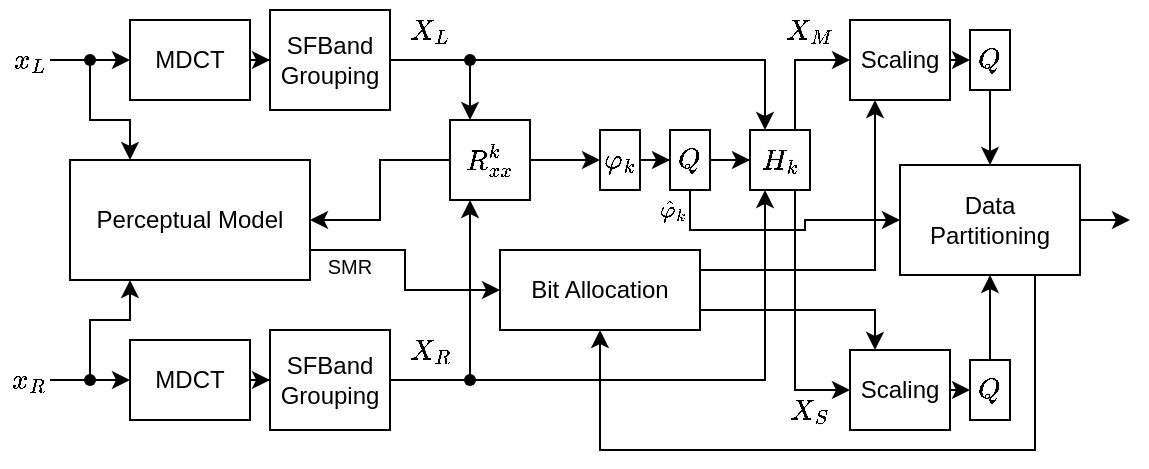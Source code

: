 <mxfile version="26.1.0">
  <diagram name="Page-1" id="2YBvvXClWsGukQMizWep">
    <mxGraphModel dx="1221" dy="692" grid="1" gridSize="10" guides="1" tooltips="1" connect="1" arrows="1" fold="1" page="1" pageScale="1" pageWidth="850" pageHeight="1100" math="1" shadow="0">
      <root>
        <mxCell id="0" />
        <mxCell id="1" parent="0" />
        <mxCell id="3km9dsXEY4e5crO_H5-b-27" style="edgeStyle=orthogonalEdgeStyle;rounded=0;orthogonalLoop=1;jettySize=auto;html=1;exitX=1;exitY=0.75;exitDx=0;exitDy=0;entryX=0;entryY=0.5;entryDx=0;entryDy=0;" parent="1" source="3km9dsXEY4e5crO_H5-b-1" target="3km9dsXEY4e5crO_H5-b-26" edge="1">
          <mxGeometry relative="1" as="geometry" />
        </mxCell>
        <mxCell id="3km9dsXEY4e5crO_H5-b-1" value="Perceptual Model" style="rounded=0;whiteSpace=wrap;html=1;" parent="1" vertex="1">
          <mxGeometry x="160" y="290" width="120" height="60" as="geometry" />
        </mxCell>
        <mxCell id="3km9dsXEY4e5crO_H5-b-23" value="" style="edgeStyle=orthogonalEdgeStyle;rounded=0;orthogonalLoop=1;jettySize=auto;html=1;endArrow=classic;endFill=1;entryX=0;entryY=0.5;entryDx=0;entryDy=0;" parent="1" source="3km9dsXEY4e5crO_H5-b-2" target="3km9dsXEY4e5crO_H5-b-24" edge="1">
          <mxGeometry relative="1" as="geometry">
            <mxPoint x="340" y="400" as="targetPoint" />
          </mxGeometry>
        </mxCell>
        <mxCell id="3km9dsXEY4e5crO_H5-b-2" value="MDCT" style="whiteSpace=wrap;html=1;rotation=0;" parent="1" vertex="1">
          <mxGeometry x="190" y="380" width="60" height="40" as="geometry" />
        </mxCell>
        <mxCell id="3km9dsXEY4e5crO_H5-b-22" value="" style="edgeStyle=orthogonalEdgeStyle;rounded=0;orthogonalLoop=1;jettySize=auto;html=1;" parent="1" source="3km9dsXEY4e5crO_H5-b-4" target="3km9dsXEY4e5crO_H5-b-19" edge="1">
          <mxGeometry relative="1" as="geometry" />
        </mxCell>
        <mxCell id="3km9dsXEY4e5crO_H5-b-4" value="MDCT" style="whiteSpace=wrap;html=1;rotation=0;" parent="1" vertex="1">
          <mxGeometry x="190" y="220" width="60" height="40" as="geometry" />
        </mxCell>
        <mxCell id="3km9dsXEY4e5crO_H5-b-5" value="&lt;div&gt;`x_L`&lt;/div&gt;" style="text;html=1;align=center;verticalAlign=middle;whiteSpace=wrap;rounded=0;" parent="1" vertex="1">
          <mxGeometry x="130" y="225" width="20" height="30" as="geometry" />
        </mxCell>
        <mxCell id="3km9dsXEY4e5crO_H5-b-6" value="" style="endArrow=classic;html=1;rounded=0;exitDx=0;exitDy=0;entryX=0;entryY=0.5;entryDx=0;entryDy=0;" parent="1" source="3km9dsXEY4e5crO_H5-b-9" target="3km9dsXEY4e5crO_H5-b-4" edge="1">
          <mxGeometry width="50" height="50" relative="1" as="geometry">
            <mxPoint x="400" y="400" as="sourcePoint" />
            <mxPoint x="450" y="350" as="targetPoint" />
          </mxGeometry>
        </mxCell>
        <mxCell id="3km9dsXEY4e5crO_H5-b-10" value="" style="endArrow=none;html=1;rounded=0;exitX=1;exitY=0.5;exitDx=0;exitDy=0;entryDx=0;entryDy=0;startFill=0;strokeColor=default;" parent="1" source="3km9dsXEY4e5crO_H5-b-5" target="3km9dsXEY4e5crO_H5-b-9" edge="1">
          <mxGeometry width="50" height="50" relative="1" as="geometry">
            <mxPoint x="150" y="240" as="sourcePoint" />
            <mxPoint x="200" y="240" as="targetPoint" />
          </mxGeometry>
        </mxCell>
        <mxCell id="3km9dsXEY4e5crO_H5-b-11" value="" style="edgeStyle=orthogonalEdgeStyle;rounded=0;orthogonalLoop=1;jettySize=auto;html=1;entryX=0.25;entryY=0;entryDx=0;entryDy=0;" parent="1" source="3km9dsXEY4e5crO_H5-b-9" target="3km9dsXEY4e5crO_H5-b-1" edge="1">
          <mxGeometry relative="1" as="geometry" />
        </mxCell>
        <mxCell id="3km9dsXEY4e5crO_H5-b-9" value="" style="shape=waypoint;sketch=0;fillStyle=solid;size=6;pointerEvents=1;points=[];fillColor=none;resizable=0;rotatable=0;perimeter=centerPerimeter;snapToPoint=1;" parent="1" vertex="1">
          <mxGeometry x="160" y="230" width="20" height="20" as="geometry" />
        </mxCell>
        <mxCell id="3km9dsXEY4e5crO_H5-b-14" value="&lt;div&gt;`x_R`&lt;/div&gt;" style="text;html=1;align=center;verticalAlign=middle;whiteSpace=wrap;rounded=0;" parent="1" vertex="1">
          <mxGeometry x="130" y="385" width="20" height="30" as="geometry" />
        </mxCell>
        <mxCell id="3km9dsXEY4e5crO_H5-b-15" value="" style="endArrow=classic;html=1;rounded=0;exitDx=0;exitDy=0;" parent="1" source="3km9dsXEY4e5crO_H5-b-16" edge="1">
          <mxGeometry width="50" height="50" relative="1" as="geometry">
            <mxPoint x="160" y="400" as="sourcePoint" />
            <mxPoint x="190" y="400" as="targetPoint" />
          </mxGeometry>
        </mxCell>
        <mxCell id="3km9dsXEY4e5crO_H5-b-17" value="" style="endArrow=none;html=1;rounded=0;exitX=1;exitY=0.5;exitDx=0;exitDy=0;strokeColor=default;startFill=0;" parent="1" source="3km9dsXEY4e5crO_H5-b-14" target="3km9dsXEY4e5crO_H5-b-16" edge="1">
          <mxGeometry width="50" height="50" relative="1" as="geometry">
            <mxPoint x="150" y="400" as="sourcePoint" />
            <mxPoint x="200" y="400" as="targetPoint" />
          </mxGeometry>
        </mxCell>
        <mxCell id="3km9dsXEY4e5crO_H5-b-18" value="" style="edgeStyle=orthogonalEdgeStyle;rounded=0;orthogonalLoop=1;jettySize=auto;html=1;entryX=0.25;entryY=1;entryDx=0;entryDy=0;" parent="1" source="3km9dsXEY4e5crO_H5-b-16" target="3km9dsXEY4e5crO_H5-b-1" edge="1">
          <mxGeometry relative="1" as="geometry" />
        </mxCell>
        <mxCell id="3km9dsXEY4e5crO_H5-b-16" value="" style="shape=waypoint;sketch=0;fillStyle=solid;size=6;pointerEvents=1;points=[];fillColor=none;resizable=0;rotatable=0;perimeter=centerPerimeter;snapToPoint=1;strokeColor=default;" parent="1" vertex="1">
          <mxGeometry x="160" y="390" width="20" height="20" as="geometry" />
        </mxCell>
        <mxCell id="3km9dsXEY4e5crO_H5-b-40" style="edgeStyle=orthogonalEdgeStyle;rounded=0;orthogonalLoop=1;jettySize=auto;html=1;exitDx=0;exitDy=0;entryX=0.25;entryY=0;entryDx=0;entryDy=0;" parent="1" source="3km9dsXEY4e5crO_H5-b-45" target="3km9dsXEY4e5crO_H5-b-37" edge="1">
          <mxGeometry relative="1" as="geometry" />
        </mxCell>
        <mxCell id="3km9dsXEY4e5crO_H5-b-19" value="SFBand Grouping" style="whiteSpace=wrap;html=1;rotation=0;" parent="1" vertex="1">
          <mxGeometry x="260" y="215" width="60" height="50" as="geometry" />
        </mxCell>
        <mxCell id="3km9dsXEY4e5crO_H5-b-39" style="edgeStyle=orthogonalEdgeStyle;rounded=0;orthogonalLoop=1;jettySize=auto;html=1;entryX=0.25;entryY=1;entryDx=0;entryDy=0;" parent="1" source="3km9dsXEY4e5crO_H5-b-41" target="3km9dsXEY4e5crO_H5-b-37" edge="1">
          <mxGeometry relative="1" as="geometry" />
        </mxCell>
        <mxCell id="3km9dsXEY4e5crO_H5-b-24" value="SFBand Grouping" style="whiteSpace=wrap;html=1;rotation=0;" parent="1" vertex="1">
          <mxGeometry x="260" y="375" width="60" height="50" as="geometry" />
        </mxCell>
        <mxCell id="3km9dsXEY4e5crO_H5-b-71" style="edgeStyle=orthogonalEdgeStyle;rounded=0;orthogonalLoop=1;jettySize=auto;html=1;exitX=1;exitY=0.25;exitDx=0;exitDy=0;entryX=0.25;entryY=1;entryDx=0;entryDy=0;" parent="1" source="3km9dsXEY4e5crO_H5-b-26" target="3km9dsXEY4e5crO_H5-b-47" edge="1">
          <mxGeometry relative="1" as="geometry" />
        </mxCell>
        <mxCell id="3km9dsXEY4e5crO_H5-b-72" style="edgeStyle=orthogonalEdgeStyle;rounded=0;orthogonalLoop=1;jettySize=auto;html=1;exitX=1;exitY=0.75;exitDx=0;exitDy=0;entryX=0.25;entryY=0;entryDx=0;entryDy=0;" parent="1" source="3km9dsXEY4e5crO_H5-b-26" target="3km9dsXEY4e5crO_H5-b-48" edge="1">
          <mxGeometry relative="1" as="geometry" />
        </mxCell>
        <mxCell id="3km9dsXEY4e5crO_H5-b-26" value="Bit Allocation" style="whiteSpace=wrap;html=1;" parent="1" vertex="1">
          <mxGeometry x="375" y="335" width="100" height="40" as="geometry" />
        </mxCell>
        <mxCell id="3km9dsXEY4e5crO_H5-b-30" style="edgeStyle=orthogonalEdgeStyle;rounded=0;orthogonalLoop=1;jettySize=auto;html=1;entryX=1;entryY=0.5;entryDx=0;entryDy=0;" parent="1" source="3km9dsXEY4e5crO_H5-b-28" target="3km9dsXEY4e5crO_H5-b-1" edge="1">
          <mxGeometry relative="1" as="geometry" />
        </mxCell>
        <mxCell id="3km9dsXEY4e5crO_H5-b-33" value="" style="edgeStyle=orthogonalEdgeStyle;rounded=0;orthogonalLoop=1;jettySize=auto;html=1;" parent="1" source="3km9dsXEY4e5crO_H5-b-28" target="3km9dsXEY4e5crO_H5-b-32" edge="1">
          <mxGeometry relative="1" as="geometry" />
        </mxCell>
        <mxCell id="3km9dsXEY4e5crO_H5-b-28" value="&lt;div&gt;$$R_{xx}^k$$&lt;/div&gt;" style="whiteSpace=wrap;html=1;" parent="1" vertex="1">
          <mxGeometry x="350" y="270" width="40" height="40" as="geometry" />
        </mxCell>
        <mxCell id="3km9dsXEY4e5crO_H5-b-35" value="" style="edgeStyle=orthogonalEdgeStyle;rounded=0;orthogonalLoop=1;jettySize=auto;html=1;" parent="1" source="3km9dsXEY4e5crO_H5-b-32" target="3km9dsXEY4e5crO_H5-b-34" edge="1">
          <mxGeometry relative="1" as="geometry" />
        </mxCell>
        <mxCell id="3km9dsXEY4e5crO_H5-b-32" value="$$\varphi_k$$" style="whiteSpace=wrap;html=1;" parent="1" vertex="1">
          <mxGeometry x="425" y="275" width="20" height="30" as="geometry" />
        </mxCell>
        <mxCell id="3km9dsXEY4e5crO_H5-b-38" style="edgeStyle=orthogonalEdgeStyle;rounded=0;orthogonalLoop=1;jettySize=auto;html=1;" parent="1" source="3km9dsXEY4e5crO_H5-b-34" target="3km9dsXEY4e5crO_H5-b-37" edge="1">
          <mxGeometry relative="1" as="geometry" />
        </mxCell>
        <mxCell id="3km9dsXEY4e5crO_H5-b-70" style="edgeStyle=orthogonalEdgeStyle;rounded=0;orthogonalLoop=1;jettySize=auto;html=1;exitX=0.5;exitY=1;exitDx=0;exitDy=0;entryX=0;entryY=0.5;entryDx=0;entryDy=0;" parent="1" source="3km9dsXEY4e5crO_H5-b-34" target="3km9dsXEY4e5crO_H5-b-62" edge="1">
          <mxGeometry relative="1" as="geometry" />
        </mxCell>
        <mxCell id="3km9dsXEY4e5crO_H5-b-34" value="$$Q$$" style="whiteSpace=wrap;html=1;" parent="1" vertex="1">
          <mxGeometry x="460" y="275" width="20" height="30" as="geometry" />
        </mxCell>
        <mxCell id="3km9dsXEY4e5crO_H5-b-49" style="edgeStyle=orthogonalEdgeStyle;rounded=0;orthogonalLoop=1;jettySize=auto;html=1;exitX=0.75;exitY=0;exitDx=0;exitDy=0;entryX=0;entryY=0.5;entryDx=0;entryDy=0;" parent="1" source="3km9dsXEY4e5crO_H5-b-37" target="3km9dsXEY4e5crO_H5-b-47" edge="1">
          <mxGeometry relative="1" as="geometry">
            <Array as="points">
              <mxPoint x="523" y="240" />
            </Array>
          </mxGeometry>
        </mxCell>
        <mxCell id="3km9dsXEY4e5crO_H5-b-135" style="edgeStyle=orthogonalEdgeStyle;rounded=0;orthogonalLoop=1;jettySize=auto;html=1;exitX=0.75;exitY=1;exitDx=0;exitDy=0;entryX=0;entryY=0.5;entryDx=0;entryDy=0;" parent="1" source="3km9dsXEY4e5crO_H5-b-37" target="3km9dsXEY4e5crO_H5-b-48" edge="1">
          <mxGeometry relative="1" as="geometry" />
        </mxCell>
        <mxCell id="3km9dsXEY4e5crO_H5-b-37" value="$$H_k$$" style="whiteSpace=wrap;html=1;" parent="1" vertex="1">
          <mxGeometry x="500" y="275" width="30" height="30" as="geometry" />
        </mxCell>
        <mxCell id="3km9dsXEY4e5crO_H5-b-42" value="" style="edgeStyle=orthogonalEdgeStyle;rounded=0;orthogonalLoop=1;jettySize=auto;html=1;entryDx=0;entryDy=0;endArrow=none;startFill=0;" parent="1" source="3km9dsXEY4e5crO_H5-b-24" target="3km9dsXEY4e5crO_H5-b-41" edge="1">
          <mxGeometry relative="1" as="geometry">
            <mxPoint x="320" y="400" as="sourcePoint" />
            <mxPoint x="508" y="305" as="targetPoint" />
          </mxGeometry>
        </mxCell>
        <mxCell id="3km9dsXEY4e5crO_H5-b-43" style="edgeStyle=orthogonalEdgeStyle;rounded=0;orthogonalLoop=1;jettySize=auto;html=1;entryX=0.25;entryY=1;entryDx=0;entryDy=0;" parent="1" source="3km9dsXEY4e5crO_H5-b-41" target="3km9dsXEY4e5crO_H5-b-28" edge="1">
          <mxGeometry relative="1" as="geometry" />
        </mxCell>
        <mxCell id="3km9dsXEY4e5crO_H5-b-41" value="" style="shape=waypoint;sketch=0;fillStyle=solid;size=6;pointerEvents=1;points=[];fillColor=none;resizable=0;rotatable=0;perimeter=centerPerimeter;snapToPoint=1;" parent="1" vertex="1">
          <mxGeometry x="350" y="390" width="20" height="20" as="geometry" />
        </mxCell>
        <mxCell id="3km9dsXEY4e5crO_H5-b-44" value="" style="edgeStyle=orthogonalEdgeStyle;rounded=0;orthogonalLoop=1;jettySize=auto;html=1;exitX=1;exitY=0.5;exitDx=0;exitDy=0;entryDx=0;entryDy=0;endArrow=none;startFill=0;" parent="1" source="3km9dsXEY4e5crO_H5-b-19" target="3km9dsXEY4e5crO_H5-b-45" edge="1">
          <mxGeometry relative="1" as="geometry">
            <mxPoint x="320" y="240" as="sourcePoint" />
            <mxPoint x="508" y="275" as="targetPoint" />
          </mxGeometry>
        </mxCell>
        <mxCell id="3km9dsXEY4e5crO_H5-b-46" style="edgeStyle=orthogonalEdgeStyle;rounded=0;orthogonalLoop=1;jettySize=auto;html=1;entryX=0.25;entryY=0;entryDx=0;entryDy=0;" parent="1" source="3km9dsXEY4e5crO_H5-b-45" target="3km9dsXEY4e5crO_H5-b-28" edge="1">
          <mxGeometry relative="1" as="geometry" />
        </mxCell>
        <mxCell id="3km9dsXEY4e5crO_H5-b-45" value="" style="shape=waypoint;sketch=0;fillStyle=solid;size=6;pointerEvents=1;points=[];fillColor=none;resizable=0;rotatable=0;perimeter=centerPerimeter;snapToPoint=1;" parent="1" vertex="1">
          <mxGeometry x="350" y="230" width="20" height="20" as="geometry" />
        </mxCell>
        <mxCell id="3km9dsXEY4e5crO_H5-b-60" style="edgeStyle=orthogonalEdgeStyle;rounded=0;orthogonalLoop=1;jettySize=auto;html=1;exitX=1;exitY=0.5;exitDx=0;exitDy=0;entryX=0;entryY=0.5;entryDx=0;entryDy=0;" parent="1" source="3km9dsXEY4e5crO_H5-b-47" target="3km9dsXEY4e5crO_H5-b-59" edge="1">
          <mxGeometry relative="1" as="geometry" />
        </mxCell>
        <mxCell id="3km9dsXEY4e5crO_H5-b-47" value="Scaling" style="whiteSpace=wrap;html=1;rotation=0;" parent="1" vertex="1">
          <mxGeometry x="550" y="220" width="50" height="40" as="geometry" />
        </mxCell>
        <mxCell id="3km9dsXEY4e5crO_H5-b-61" style="edgeStyle=orthogonalEdgeStyle;rounded=0;orthogonalLoop=1;jettySize=auto;html=1;exitX=1;exitY=0.5;exitDx=0;exitDy=0;entryX=0;entryY=0.5;entryDx=0;entryDy=0;" parent="1" source="3km9dsXEY4e5crO_H5-b-48" target="3km9dsXEY4e5crO_H5-b-58" edge="1">
          <mxGeometry relative="1" as="geometry" />
        </mxCell>
        <mxCell id="3km9dsXEY4e5crO_H5-b-48" value="Scaling" style="whiteSpace=wrap;html=1;rotation=0;" parent="1" vertex="1">
          <mxGeometry x="550" y="385" width="50" height="40" as="geometry" />
        </mxCell>
        <mxCell id="3km9dsXEY4e5crO_H5-b-51" value="&lt;div&gt;`X_L`&lt;/div&gt;" style="text;html=1;align=center;verticalAlign=middle;whiteSpace=wrap;rounded=0;" parent="1" vertex="1">
          <mxGeometry x="330" y="210" width="20" height="30" as="geometry" />
        </mxCell>
        <mxCell id="3km9dsXEY4e5crO_H5-b-52" value="&lt;div&gt;`X_R`&lt;/div&gt;" style="text;html=1;align=center;verticalAlign=middle;whiteSpace=wrap;rounded=0;" parent="1" vertex="1">
          <mxGeometry x="330" y="370" width="20" height="30" as="geometry" />
        </mxCell>
        <mxCell id="3km9dsXEY4e5crO_H5-b-55" value="&lt;div&gt;`X_M`&lt;/div&gt;" style="text;html=1;align=center;verticalAlign=middle;whiteSpace=wrap;rounded=0;" parent="1" vertex="1">
          <mxGeometry x="520" y="210" width="20" height="30" as="geometry" />
        </mxCell>
        <mxCell id="3km9dsXEY4e5crO_H5-b-56" value="&lt;div&gt;`X_S`&lt;/div&gt;" style="text;html=1;align=center;verticalAlign=middle;whiteSpace=wrap;rounded=0;" parent="1" vertex="1">
          <mxGeometry x="520" y="400" width="20" height="30" as="geometry" />
        </mxCell>
        <mxCell id="3km9dsXEY4e5crO_H5-b-68" style="edgeStyle=orthogonalEdgeStyle;rounded=0;orthogonalLoop=1;jettySize=auto;html=1;" parent="1" source="3km9dsXEY4e5crO_H5-b-58" target="3km9dsXEY4e5crO_H5-b-62" edge="1">
          <mxGeometry relative="1" as="geometry">
            <mxPoint x="620" y="352.5" as="targetPoint" />
          </mxGeometry>
        </mxCell>
        <mxCell id="3km9dsXEY4e5crO_H5-b-58" value="$$Q$$" style="whiteSpace=wrap;html=1;" parent="1" vertex="1">
          <mxGeometry x="610" y="390" width="20" height="30" as="geometry" />
        </mxCell>
        <mxCell id="3km9dsXEY4e5crO_H5-b-69" style="edgeStyle=orthogonalEdgeStyle;rounded=0;orthogonalLoop=1;jettySize=auto;html=1;exitX=0.5;exitY=1;exitDx=0;exitDy=0;entryX=0.5;entryY=0;entryDx=0;entryDy=0;" parent="1" source="3km9dsXEY4e5crO_H5-b-59" target="3km9dsXEY4e5crO_H5-b-62" edge="1">
          <mxGeometry relative="1" as="geometry" />
        </mxCell>
        <mxCell id="3km9dsXEY4e5crO_H5-b-59" value="$$Q$$" style="whiteSpace=wrap;html=1;" parent="1" vertex="1">
          <mxGeometry x="610" y="225" width="20" height="30" as="geometry" />
        </mxCell>
        <mxCell id="3km9dsXEY4e5crO_H5-b-73" style="edgeStyle=orthogonalEdgeStyle;rounded=0;orthogonalLoop=1;jettySize=auto;html=1;exitX=0.75;exitY=1;exitDx=0;exitDy=0;entryX=0.5;entryY=1;entryDx=0;entryDy=0;" parent="1" source="3km9dsXEY4e5crO_H5-b-62" target="3km9dsXEY4e5crO_H5-b-26" edge="1">
          <mxGeometry relative="1" as="geometry">
            <mxPoint x="642.5" y="352.5" as="sourcePoint" />
            <Array as="points">
              <mxPoint x="643" y="435" />
              <mxPoint x="425" y="435" />
            </Array>
          </mxGeometry>
        </mxCell>
        <mxCell id="3km9dsXEY4e5crO_H5-b-74" style="edgeStyle=orthogonalEdgeStyle;rounded=0;orthogonalLoop=1;jettySize=auto;html=1;exitX=1;exitY=0.5;exitDx=0;exitDy=0;" parent="1" source="3km9dsXEY4e5crO_H5-b-62" edge="1">
          <mxGeometry relative="1" as="geometry">
            <mxPoint x="690" y="320" as="targetPoint" />
          </mxGeometry>
        </mxCell>
        <mxCell id="3km9dsXEY4e5crO_H5-b-62" value="Data Partitioning" style="whiteSpace=wrap;html=1;" parent="1" vertex="1">
          <mxGeometry x="575" y="292.5" width="90" height="55" as="geometry" />
        </mxCell>
        <mxCell id="3km9dsXEY4e5crO_H5-b-76" value="&lt;div&gt;$$\hat{\varphi}_k$$&lt;/div&gt;" style="text;html=1;align=center;verticalAlign=middle;whiteSpace=wrap;rounded=0;fontSize=10;" parent="1" vertex="1">
          <mxGeometry x="452" y="300" width="20" height="30" as="geometry" />
        </mxCell>
        <mxCell id="3km9dsXEY4e5crO_H5-b-77" value="SMR" style="text;html=1;align=center;verticalAlign=middle;whiteSpace=wrap;rounded=0;fontSize=10;" parent="1" vertex="1">
          <mxGeometry x="290" y="328" width="20" height="30" as="geometry" />
        </mxCell>
      </root>
    </mxGraphModel>
  </diagram>
</mxfile>
